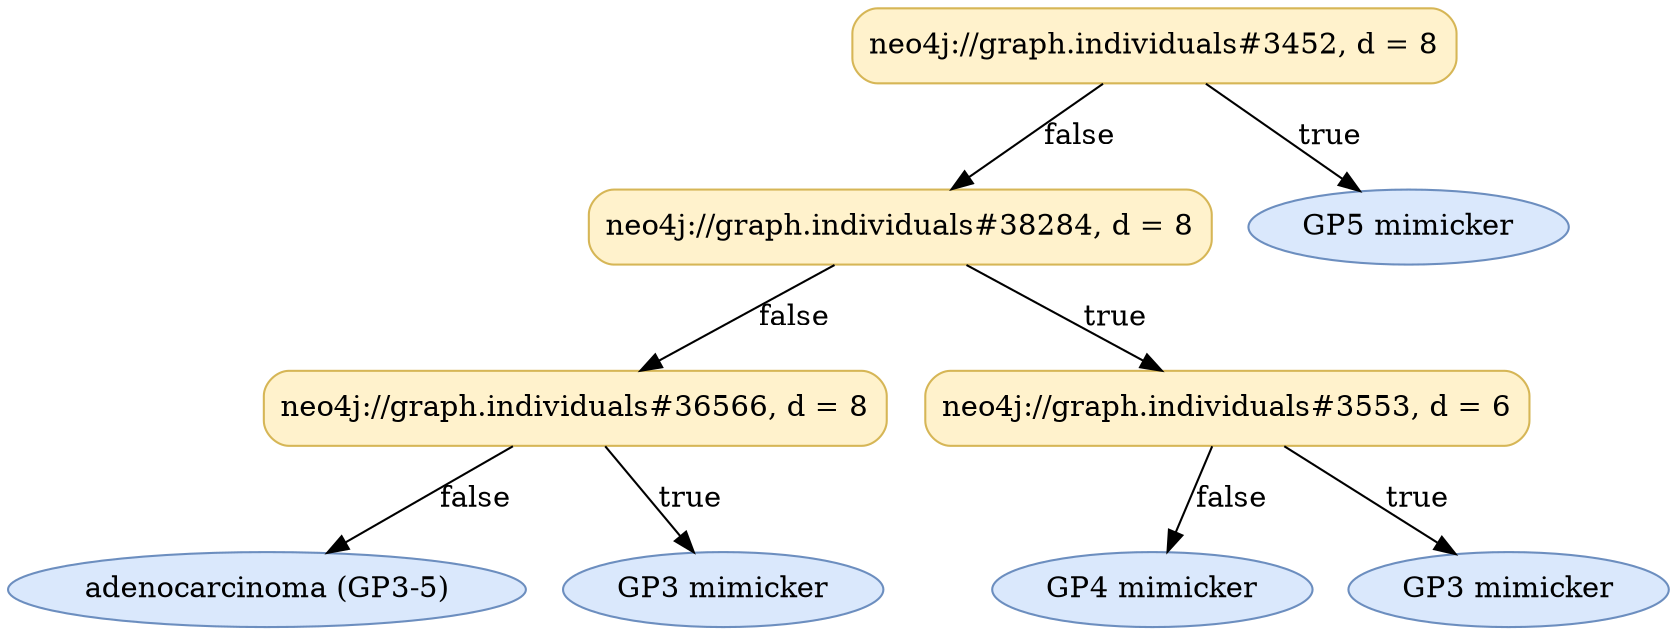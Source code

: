 digraph DT{
label=""
fontname="Times-Roman"
node[fontname="Times-Roman"];
Node1 [label="neo4j://graph.individuals#3452, d = 8", fillcolor="#FFF2CC", color="#D6B656", style="rounded,filled", shape="box"];
Node2 [label="neo4j://graph.individuals#38284, d = 8", fillcolor="#FFF2CC", color="#D6B656", style="rounded,filled", shape="box"];
Node3 [label="neo4j://graph.individuals#36566, d = 8", fillcolor="#FFF2CC", color="#D6B656", style="rounded,filled", shape="box"];
Node4 [label="adenocarcinoma (GP3-5)", fillcolor="#DAE8FC", color="#6C8EBF", style="rounded,filled", shape="ellipse"];
Node3 -> Node4 [label="false"];
Node5 [label="GP3 mimicker", fillcolor="#DAE8FC", color="#6C8EBF", style="rounded,filled", shape="ellipse"];
Node3 -> Node5 [label="true"];
Node2 -> Node3 [label="false"];
Node6 [label="neo4j://graph.individuals#3553, d = 6", fillcolor="#FFF2CC", color="#D6B656", style="rounded,filled", shape="box"];
Node7 [label="GP4 mimicker", fillcolor="#DAE8FC", color="#6C8EBF", style="rounded,filled", shape="ellipse"];
Node6 -> Node7 [label="false"];
Node8 [label="GP3 mimicker", fillcolor="#DAE8FC", color="#6C8EBF", style="rounded,filled", shape="ellipse"];
Node6 -> Node8 [label="true"];
Node2 -> Node6 [label="true"];
Node1 -> Node2 [label="false"];
Node9 [label="GP5 mimicker", fillcolor="#DAE8FC", color="#6C8EBF", style="rounded,filled", shape="ellipse"];
Node1 -> Node9 [label="true"];
}